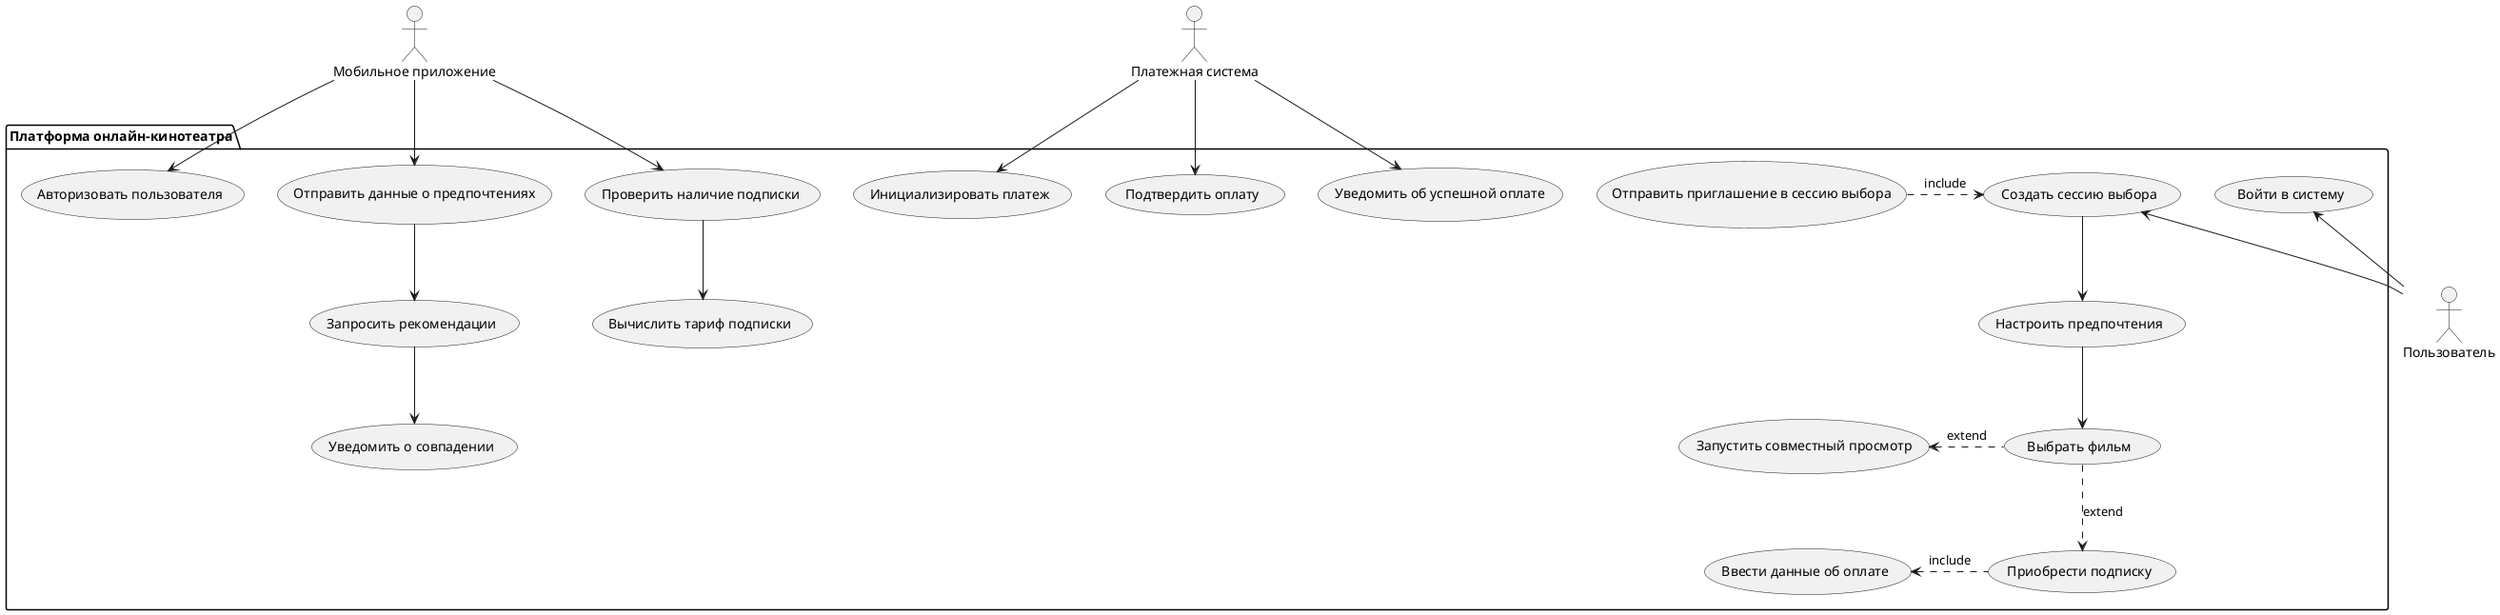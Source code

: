 @startuml
actor "Пользователь" as P
actor "Мобильное приложение" as M
actor "Платежная система" as PAY


package "Платформа онлайн-кинотеатра" {

usecase "Войти в систему" as UC1
usecase "Создать сессию выбора" as UC2
usecase "Отправить приглашение в сессию выбора" as UC3
usecase "Настроить предпочтения" as UC4
usecase "Выбрать фильм" as UC5
usecase "Приобрести подписку" as UC10
usecase "Ввести данные об оплате" as UC14
usecase "Запустить совместный просмотр" as UC17

usecase "Уведомить о совпадении" as UC6
usecase "Авторизовать пользователя" as UC7
usecase "Отправить данные о предпочтениях" as UC8
usecase "Запросить рекомендации" as UC9
usecase "Проверить наличие подписки" as UC11
usecase "Вычислить тариф подписки" as UC12
usecase "Инициализировать платеж" as UC13
usecase "Подтвердить оплату" as UC15
usecase "Уведомить об успешной оплате" as UC16

}

P -left-> UC1
P -up-> UC2
UC3 .> UC2 : include
UC2 --> UC4
UC4 --> UC5
UC5 .left.> UC17 : extend
UC5 .down.> UC10 : extend
UC10 .left.> UC14 : include

M --> UC7
M --> UC8
UC8 --> UC9
UC9 --> UC6
M --> UC11
UC11 --> UC12

PAY --> UC13
PAY --> UC15
PAY --> UC16

@enduml
